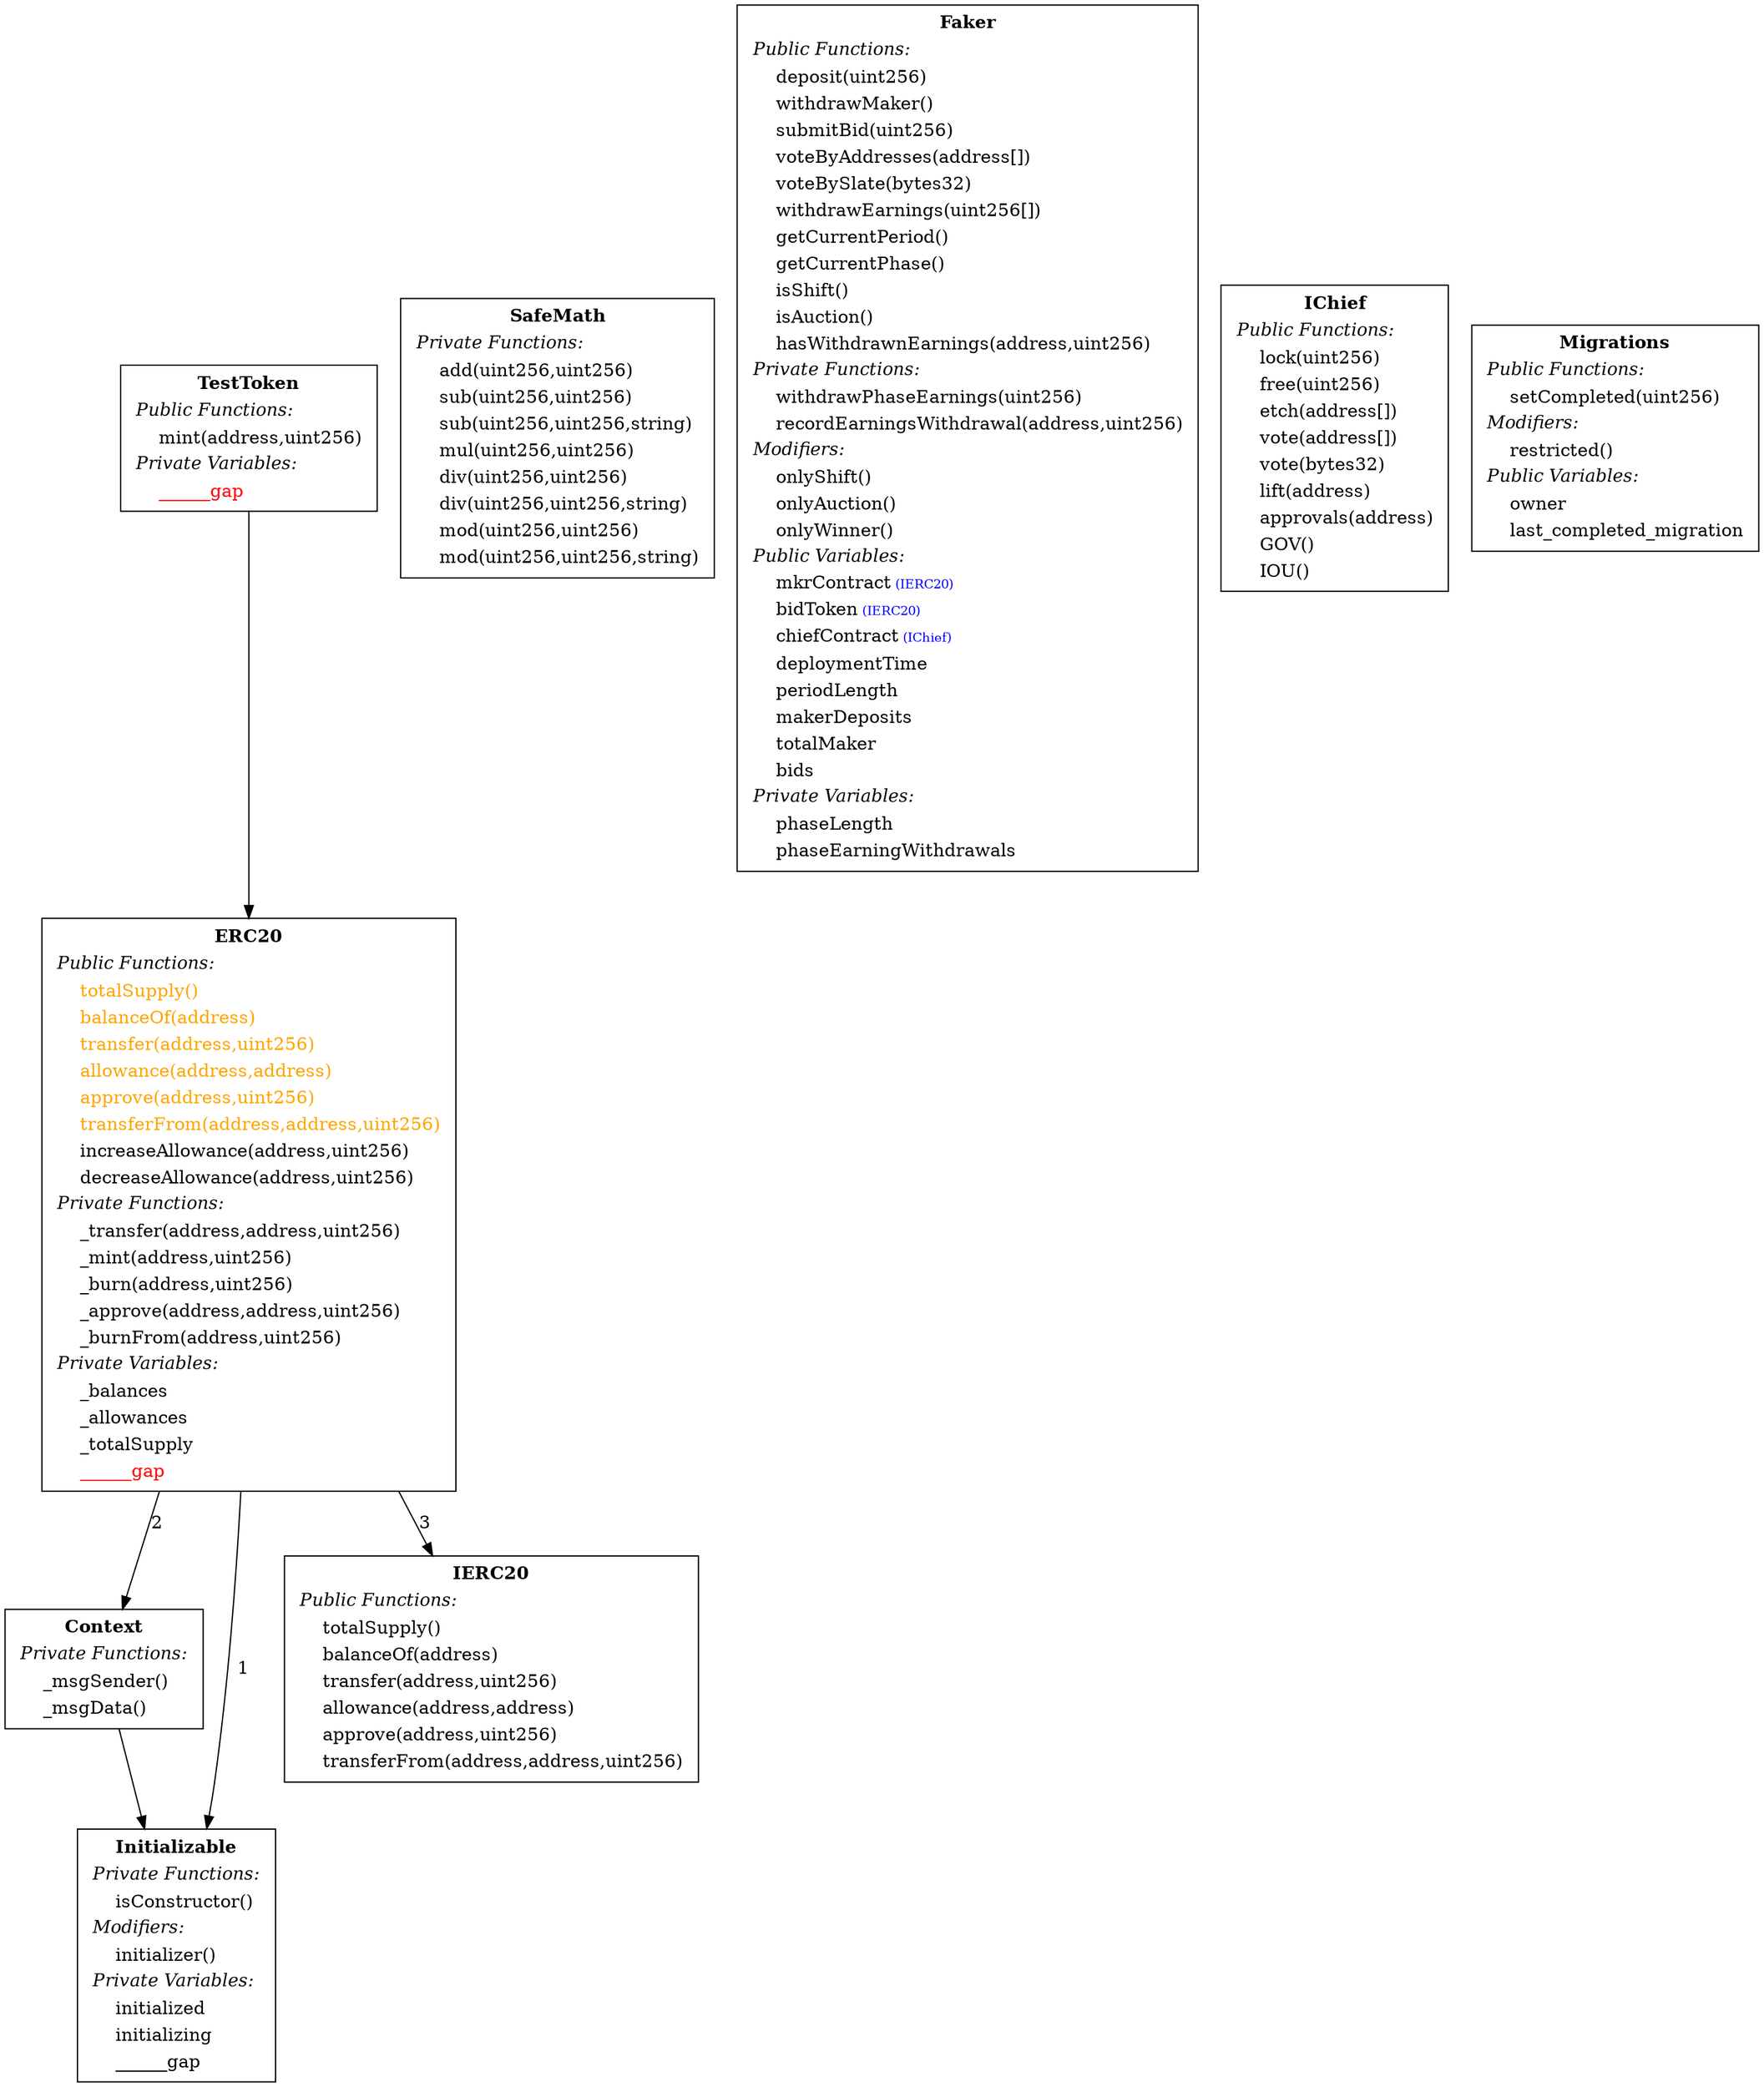 digraph "" {
Context -> Initializable;
Context[shape="box"label=< <TABLE border="0"><TR><TD align="center"><B>Context</B></TD></TR><TR><TD align="left"><I>Private Functions:</I></TD></TR><TR><TD align="left">    _msgSender()</TD></TR><TR><TD align="left">    _msgData()</TD></TR></TABLE> >];

SafeMath[shape="box"label=< <TABLE border="0"><TR><TD align="center"><B>SafeMath</B></TD></TR><TR><TD align="left"><I>Private Functions:</I></TD></TR><TR><TD align="left">    add(uint256,uint256)</TD></TR><TR><TD align="left">    sub(uint256,uint256)</TD></TR><TR><TD align="left">    sub(uint256,uint256,string)</TD></TR><TR><TD align="left">    mul(uint256,uint256)</TD></TR><TR><TD align="left">    div(uint256,uint256)</TD></TR><TR><TD align="left">    div(uint256,uint256,string)</TD></TR><TR><TD align="left">    mod(uint256,uint256)</TD></TR><TR><TD align="left">    mod(uint256,uint256,string)</TD></TR></TABLE> >];

ERC20 -> Initializable [ label="1" ];
ERC20 -> Context [ label="2" ];
ERC20 -> IERC20 [ label="3" ];
ERC20[shape="box"label=< <TABLE border="0"><TR><TD align="center"><B>ERC20</B></TD></TR><TR><TD align="left"><I>Public Functions:</I></TD></TR><TR><TD align="left"><font color="#FFA500">    totalSupply()</font></TD></TR><TR><TD align="left"><font color="#FFA500">    balanceOf(address)</font></TD></TR><TR><TD align="left"><font color="#FFA500">    transfer(address,uint256)</font></TD></TR><TR><TD align="left"><font color="#FFA500">    allowance(address,address)</font></TD></TR><TR><TD align="left"><font color="#FFA500">    approve(address,uint256)</font></TD></TR><TR><TD align="left"><font color="#FFA500">    transferFrom(address,address,uint256)</font></TD></TR><TR><TD align="left">    increaseAllowance(address,uint256)</TD></TR><TR><TD align="left">    decreaseAllowance(address,uint256)</TD></TR><TR><TD align="left"><I>Private Functions:</I></TD></TR><TR><TD align="left">    _transfer(address,address,uint256)</TD></TR><TR><TD align="left">    _mint(address,uint256)</TD></TR><TR><TD align="left">    _burn(address,uint256)</TD></TR><TR><TD align="left">    _approve(address,address,uint256)</TD></TR><TR><TD align="left">    _burnFrom(address,uint256)</TD></TR><TR><TD align="left"><I>Private Variables:</I></TD></TR><TR><TD align="left">    _balances</TD></TR><TR><TD align="left">    _allowances</TD></TR><TR><TD align="left">    _totalSupply</TD></TR><TR><TD align="left"><font color="red">    ______gap</font></TD></TR></TABLE> >];

IERC20[shape="box"label=< <TABLE border="0"><TR><TD align="center"><B>IERC20</B></TD></TR><TR><TD align="left"><I>Public Functions:</I></TD></TR><TR><TD align="left">    totalSupply()</TD></TR><TR><TD align="left">    balanceOf(address)</TD></TR><TR><TD align="left">    transfer(address,uint256)</TD></TR><TR><TD align="left">    allowance(address,address)</TD></TR><TR><TD align="left">    approve(address,uint256)</TD></TR><TR><TD align="left">    transferFrom(address,address,uint256)</TD></TR></TABLE> >];

Initializable[shape="box"label=< <TABLE border="0"><TR><TD align="center"><B>Initializable</B></TD></TR><TR><TD align="left"><I>Private Functions:</I></TD></TR><TR><TD align="left">    isConstructor()</TD></TR><TR><TD align="left"><I>Modifiers:</I></TD></TR><TR><TD align="left">    initializer()</TD></TR><TR><TD align="left"><I>Private Variables:</I></TD></TR><TR><TD align="left">    initialized</TD></TR><TR><TD align="left">    initializing</TD></TR><TR><TD align="left">    ______gap</TD></TR></TABLE> >];

Faker[shape="box"label=< <TABLE border="0"><TR><TD align="center"><B>Faker</B></TD></TR><TR><TD align="left"><I>Public Functions:</I></TD></TR><TR><TD align="left">    deposit(uint256)</TD></TR><TR><TD align="left">    withdrawMaker()</TD></TR><TR><TD align="left">    submitBid(uint256)</TD></TR><TR><TD align="left">    voteByAddresses(address[])</TD></TR><TR><TD align="left">    voteBySlate(bytes32)</TD></TR><TR><TD align="left">    withdrawEarnings(uint256[])</TD></TR><TR><TD align="left">    getCurrentPeriod()</TD></TR><TR><TD align="left">    getCurrentPhase()</TD></TR><TR><TD align="left">    isShift()</TD></TR><TR><TD align="left">    isAuction()</TD></TR><TR><TD align="left">    hasWithdrawnEarnings(address,uint256)</TD></TR><TR><TD align="left"><I>Private Functions:</I></TD></TR><TR><TD align="left">    withdrawPhaseEarnings(uint256)</TD></TR><TR><TD align="left">    recordEarningsWithdrawal(address,uint256)</TD></TR><TR><TD align="left"><I>Modifiers:</I></TD></TR><TR><TD align="left">    onlyShift()</TD></TR><TR><TD align="left">    onlyAuction()</TD></TR><TR><TD align="left">    onlyWinner()</TD></TR><TR><TD align="left"><I>Public Variables:</I></TD></TR><TR><TD align="left">    mkrContract<font color="blue" POINT-SIZE="10"> (IERC20)</font></TD></TR><TR><TD align="left">    bidToken<font color="blue" POINT-SIZE="10"> (IERC20)</font></TD></TR><TR><TD align="left">    chiefContract<font color="blue" POINT-SIZE="10"> (IChief)</font></TD></TR><TR><TD align="left">    deploymentTime</TD></TR><TR><TD align="left">    periodLength</TD></TR><TR><TD align="left">    makerDeposits</TD></TR><TR><TD align="left">    totalMaker</TD></TR><TR><TD align="left">    bids</TD></TR><TR><TD align="left"><I>Private Variables:</I></TD></TR><TR><TD align="left">    phaseLength</TD></TR><TR><TD align="left">    phaseEarningWithdrawals</TD></TR></TABLE> >];

IChief[shape="box"label=< <TABLE border="0"><TR><TD align="center"><B>IChief</B></TD></TR><TR><TD align="left"><I>Public Functions:</I></TD></TR><TR><TD align="left">    lock(uint256)</TD></TR><TR><TD align="left">    free(uint256)</TD></TR><TR><TD align="left">    etch(address[])</TD></TR><TR><TD align="left">    vote(address[])</TD></TR><TR><TD align="left">    vote(bytes32)</TD></TR><TR><TD align="left">    lift(address)</TD></TR><TR><TD align="left">    approvals(address)</TD></TR><TR><TD align="left">    GOV()</TD></TR><TR><TD align="left">    IOU()</TD></TR></TABLE> >];

Migrations[shape="box"label=< <TABLE border="0"><TR><TD align="center"><B>Migrations</B></TD></TR><TR><TD align="left"><I>Public Functions:</I></TD></TR><TR><TD align="left">    setCompleted(uint256)</TD></TR><TR><TD align="left"><I>Modifiers:</I></TD></TR><TR><TD align="left">    restricted()</TD></TR><TR><TD align="left"><I>Public Variables:</I></TD></TR><TR><TD align="left">    owner</TD></TR><TR><TD align="left">    last_completed_migration</TD></TR></TABLE> >];

TestToken -> ERC20;
TestToken[shape="box"label=< <TABLE border="0"><TR><TD align="center"><B>TestToken</B></TD></TR><TR><TD align="left"><I>Public Functions:</I></TD></TR><TR><TD align="left">    mint(address,uint256)</TD></TR><TR><TD align="left"><I>Private Variables:</I></TD></TR><TR><TD align="left"><font color="red">    ______gap</font></TD></TR></TABLE> >];

}